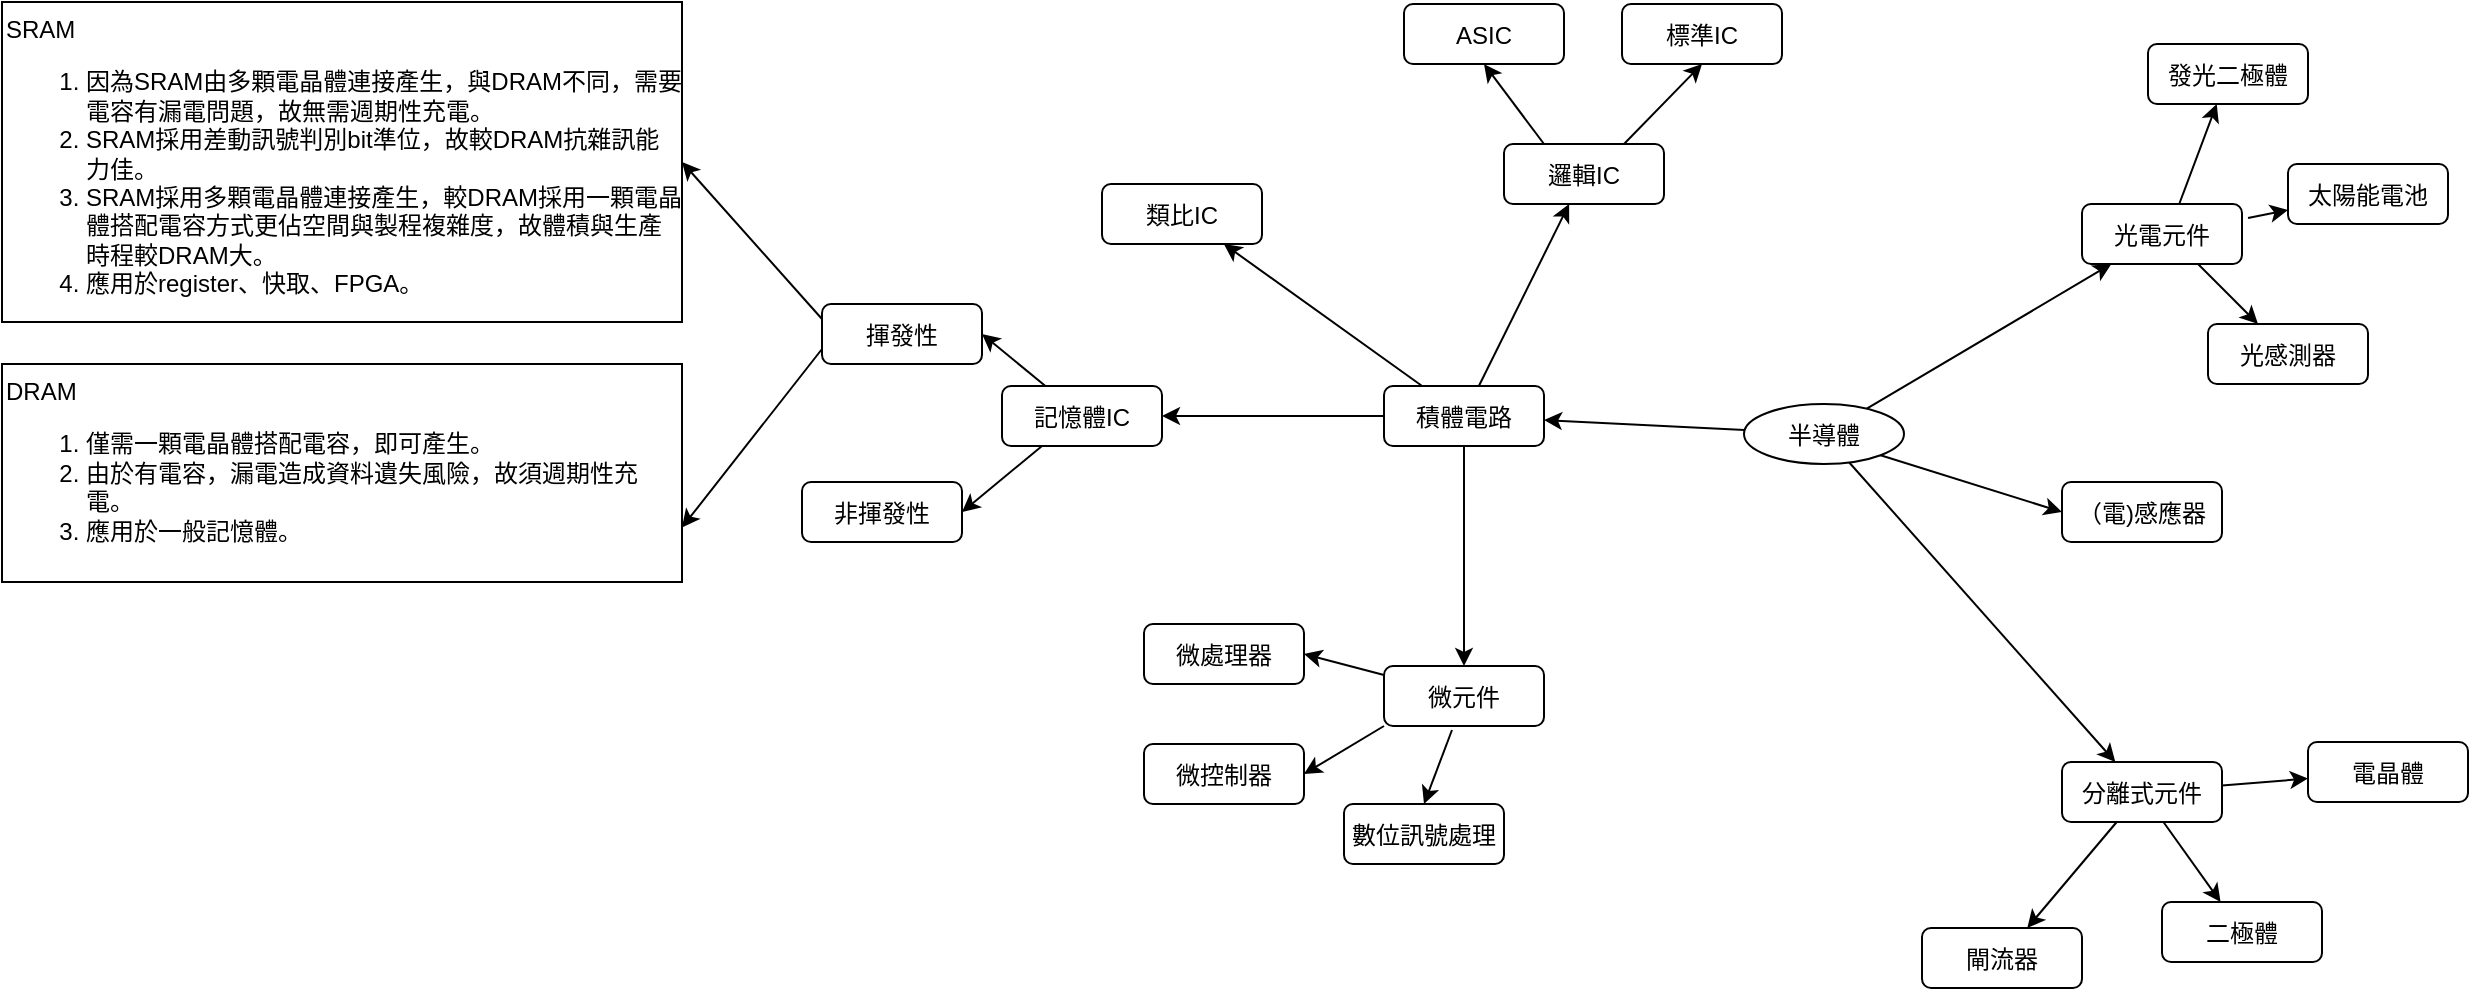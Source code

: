 <mxfile version="20.3.6" type="github" pages="2">
  <diagram id="6a731a19-8d31-9384-78a2-239565b7b9f0" name="半導體區分">
    <mxGraphModel dx="1955" dy="469" grid="1" gridSize="10" guides="1" tooltips="1" connect="1" arrows="1" fold="1" page="1" pageScale="1" pageWidth="1169" pageHeight="827" background="none" math="0" shadow="0">
      <root>
        <mxCell id="0" />
        <mxCell id="1" parent="0" />
        <mxCell id="VzC4P6SlFVmQ4FC_rzFb-1521" value="半導體" style="ellipse" parent="1" vertex="1">
          <mxGeometry x="191" y="201" width="80" height="30" as="geometry" />
        </mxCell>
        <mxCell id="VzC4P6SlFVmQ4FC_rzFb-1522" value="積體電路" style="rounded=1;" parent="1" vertex="1">
          <mxGeometry x="11" y="192" width="80" height="30" as="geometry" />
        </mxCell>
        <mxCell id="VzC4P6SlFVmQ4FC_rzFb-1523" value="" style="curved=1;edgeStyle=orthogonalEdgeStyle;noEdgeStyle=1;" parent="1" source="VzC4P6SlFVmQ4FC_rzFb-1521" target="VzC4P6SlFVmQ4FC_rzFb-1522" edge="1">
          <mxGeometry relative="1" as="geometry">
            <Array as="points" />
          </mxGeometry>
        </mxCell>
        <mxCell id="VzC4P6SlFVmQ4FC_rzFb-1524" value="分離式元件" style="rounded=1;" parent="1" vertex="1">
          <mxGeometry x="350" y="380" width="80" height="30" as="geometry" />
        </mxCell>
        <mxCell id="VzC4P6SlFVmQ4FC_rzFb-1525" value="" style="curved=1;edgeStyle=orthogonalEdgeStyle;noEdgeStyle=1;" parent="1" source="VzC4P6SlFVmQ4FC_rzFb-1521" target="VzC4P6SlFVmQ4FC_rzFb-1524" edge="1">
          <mxGeometry relative="1" as="geometry">
            <Array as="points" />
          </mxGeometry>
        </mxCell>
        <mxCell id="VzC4P6SlFVmQ4FC_rzFb-1526" value="光電元件" style="rounded=1;" parent="1" vertex="1">
          <mxGeometry x="360" y="101" width="80" height="30" as="geometry" />
        </mxCell>
        <mxCell id="VzC4P6SlFVmQ4FC_rzFb-1527" value="" style="curved=1;edgeStyle=orthogonalEdgeStyle;noEdgeStyle=1;" parent="1" source="VzC4P6SlFVmQ4FC_rzFb-1521" target="VzC4P6SlFVmQ4FC_rzFb-1526" edge="1">
          <mxGeometry relative="1" as="geometry">
            <Array as="points" />
          </mxGeometry>
        </mxCell>
        <mxCell id="VzC4P6SlFVmQ4FC_rzFb-1528" value="邏輯IC" style="rounded=1;" parent="1" vertex="1">
          <mxGeometry x="71" y="71" width="80" height="30" as="geometry" />
        </mxCell>
        <mxCell id="VzC4P6SlFVmQ4FC_rzFb-1529" value="" style="curved=1;edgeStyle=orthogonalEdgeStyle;noEdgeStyle=1;" parent="1" source="VzC4P6SlFVmQ4FC_rzFb-1522" target="VzC4P6SlFVmQ4FC_rzFb-1528" edge="1">
          <mxGeometry relative="1" as="geometry">
            <Array as="points" />
          </mxGeometry>
        </mxCell>
        <mxCell id="VzC4P6SlFVmQ4FC_rzFb-1530" value="類比IC" style="rounded=1;" parent="1" vertex="1">
          <mxGeometry x="-130" y="91" width="80" height="30" as="geometry" />
        </mxCell>
        <mxCell id="VzC4P6SlFVmQ4FC_rzFb-1531" value="" style="curved=1;edgeStyle=orthogonalEdgeStyle;noEdgeStyle=1;" parent="1" source="VzC4P6SlFVmQ4FC_rzFb-1522" target="VzC4P6SlFVmQ4FC_rzFb-1530" edge="1">
          <mxGeometry relative="1" as="geometry">
            <Array as="points" />
          </mxGeometry>
        </mxCell>
        <mxCell id="VzC4P6SlFVmQ4FC_rzFb-1532" value="微元件" style="rounded=1;" parent="1" vertex="1">
          <mxGeometry x="11" y="332" width="80" height="30" as="geometry" />
        </mxCell>
        <mxCell id="VzC4P6SlFVmQ4FC_rzFb-1533" value="" style="curved=1;edgeStyle=orthogonalEdgeStyle;noEdgeStyle=1;" parent="1" source="VzC4P6SlFVmQ4FC_rzFb-1522" target="VzC4P6SlFVmQ4FC_rzFb-1532" edge="1">
          <mxGeometry relative="1" as="geometry">
            <Array as="points" />
          </mxGeometry>
        </mxCell>
        <mxCell id="h6Td82MGGuI3vyaXkmnu-2" value="" style="rounded=0;orthogonalLoop=1;jettySize=auto;html=1;entryX=1;entryY=0.5;entryDx=0;entryDy=0;" edge="1" parent="1" source="VzC4P6SlFVmQ4FC_rzFb-1534" target="h6Td82MGGuI3vyaXkmnu-3">
          <mxGeometry relative="1" as="geometry">
            <mxPoint x="-140" y="127" as="targetPoint" />
          </mxGeometry>
        </mxCell>
        <mxCell id="VzC4P6SlFVmQ4FC_rzFb-1534" value="記憶體IC" style="rounded=1;" parent="1" vertex="1">
          <mxGeometry x="-180" y="192" width="80" height="30" as="geometry" />
        </mxCell>
        <mxCell id="VzC4P6SlFVmQ4FC_rzFb-1535" value="" style="curved=1;edgeStyle=orthogonalEdgeStyle;noEdgeStyle=1;" parent="1" source="VzC4P6SlFVmQ4FC_rzFb-1522" target="VzC4P6SlFVmQ4FC_rzFb-1534" edge="1">
          <mxGeometry relative="1" as="geometry">
            <Array as="points" />
          </mxGeometry>
        </mxCell>
        <mxCell id="VzC4P6SlFVmQ4FC_rzFb-1536" value="二極體" style="rounded=1;" parent="1" vertex="1">
          <mxGeometry x="400" y="450" width="80" height="30" as="geometry" />
        </mxCell>
        <mxCell id="VzC4P6SlFVmQ4FC_rzFb-1537" value="" style="curved=1;edgeStyle=orthogonalEdgeStyle;noEdgeStyle=1;" parent="1" source="VzC4P6SlFVmQ4FC_rzFb-1524" target="VzC4P6SlFVmQ4FC_rzFb-1536" edge="1">
          <mxGeometry relative="1" as="geometry">
            <Array as="points" />
          </mxGeometry>
        </mxCell>
        <mxCell id="VzC4P6SlFVmQ4FC_rzFb-1538" value="電晶體" style="rounded=1;" parent="1" vertex="1">
          <mxGeometry x="473" y="370" width="80" height="30" as="geometry" />
        </mxCell>
        <mxCell id="VzC4P6SlFVmQ4FC_rzFb-1539" value="" style="curved=1;edgeStyle=orthogonalEdgeStyle;noEdgeStyle=1;" parent="1" source="VzC4P6SlFVmQ4FC_rzFb-1524" target="VzC4P6SlFVmQ4FC_rzFb-1538" edge="1">
          <mxGeometry relative="1" as="geometry">
            <Array as="points" />
          </mxGeometry>
        </mxCell>
        <mxCell id="VzC4P6SlFVmQ4FC_rzFb-1540" value="閘流器" style="rounded=1;" parent="1" vertex="1">
          <mxGeometry x="280" y="463" width="80" height="30" as="geometry" />
        </mxCell>
        <mxCell id="VzC4P6SlFVmQ4FC_rzFb-1541" value="" style="curved=1;edgeStyle=orthogonalEdgeStyle;noEdgeStyle=1;" parent="1" source="VzC4P6SlFVmQ4FC_rzFb-1524" target="VzC4P6SlFVmQ4FC_rzFb-1540" edge="1">
          <mxGeometry relative="1" as="geometry">
            <Array as="points" />
          </mxGeometry>
        </mxCell>
        <mxCell id="VzC4P6SlFVmQ4FC_rzFb-1546" value="太陽能電池" style="rounded=1;" parent="1" vertex="1">
          <mxGeometry x="463" y="81" width="80" height="30" as="geometry" />
        </mxCell>
        <mxCell id="VzC4P6SlFVmQ4FC_rzFb-1547" value="光感測器" style="rounded=1;" parent="1" vertex="1">
          <mxGeometry x="423" y="161" width="80" height="30" as="geometry" />
        </mxCell>
        <mxCell id="VzC4P6SlFVmQ4FC_rzFb-1548" value="發光二極體" style="rounded=1;" parent="1" vertex="1">
          <mxGeometry x="393" y="21" width="80" height="30" as="geometry" />
        </mxCell>
        <mxCell id="VzC4P6SlFVmQ4FC_rzFb-1549" value="" style="endArrow=classic;html=1;rounded=0;strokeWidth=1;exitDx=0;exitDy=0;entryDx=0;entryDy=0;edgeStyle=orthogonalEdgeStyle;noEdgeStyle=1;" parent="1" target="VzC4P6SlFVmQ4FC_rzFb-1546" edge="1">
          <mxGeometry width="50" height="50" relative="1" as="geometry">
            <mxPoint x="443" y="108" as="sourcePoint" />
            <mxPoint x="1822" y="30" as="targetPoint" />
            <Array as="points" />
          </mxGeometry>
        </mxCell>
        <mxCell id="VzC4P6SlFVmQ4FC_rzFb-1550" value="" style="endArrow=classic;html=1;rounded=0;strokeWidth=1;exitDx=0;exitDy=0;entryDx=0;entryDy=0;edgeStyle=orthogonalEdgeStyle;noEdgeStyle=1;" parent="1" target="VzC4P6SlFVmQ4FC_rzFb-1547" edge="1">
          <mxGeometry width="50" height="50" relative="1" as="geometry">
            <mxPoint x="418" y="131" as="sourcePoint" />
            <mxPoint x="2041.995" y="-65.0" as="targetPoint" />
            <Array as="points" />
          </mxGeometry>
        </mxCell>
        <mxCell id="VzC4P6SlFVmQ4FC_rzFb-1551" value="" style="endArrow=classic;html=1;rounded=0;strokeWidth=1;exitDx=0;exitDy=0;entryDx=0;entryDy=0;edgeStyle=orthogonalEdgeStyle;noEdgeStyle=1;" parent="1" target="VzC4P6SlFVmQ4FC_rzFb-1548" edge="1">
          <mxGeometry width="50" height="50" relative="1" as="geometry">
            <mxPoint x="408.625" y="101" as="sourcePoint" />
            <mxPoint x="2041.995" y="12.25" as="targetPoint" />
            <Array as="points" />
          </mxGeometry>
        </mxCell>
        <mxCell id="h6Td82MGGuI3vyaXkmnu-3" value="揮發性" style="rounded=1;" vertex="1" parent="1">
          <mxGeometry x="-270" y="151" width="80" height="30" as="geometry" />
        </mxCell>
        <mxCell id="h6Td82MGGuI3vyaXkmnu-5" value="非揮發性" style="rounded=1;" vertex="1" parent="1">
          <mxGeometry x="-280" y="240" width="80" height="30" as="geometry" />
        </mxCell>
        <mxCell id="h6Td82MGGuI3vyaXkmnu-6" value="" style="rounded=0;orthogonalLoop=1;jettySize=auto;html=1;entryX=1;entryY=0.5;entryDx=0;entryDy=0;exitX=0.25;exitY=1;exitDx=0;exitDy=0;" edge="1" parent="1" source="VzC4P6SlFVmQ4FC_rzFb-1534" target="h6Td82MGGuI3vyaXkmnu-5">
          <mxGeometry relative="1" as="geometry">
            <mxPoint x="-148.293" y="202" as="sourcePoint" />
            <mxPoint x="-180" y="176" as="targetPoint" />
          </mxGeometry>
        </mxCell>
        <mxCell id="h6Td82MGGuI3vyaXkmnu-8" value="ASIC" style="rounded=1;" vertex="1" parent="1">
          <mxGeometry x="21" y="1" width="80" height="30" as="geometry" />
        </mxCell>
        <mxCell id="h6Td82MGGuI3vyaXkmnu-9" value="標準IC" style="rounded=1;" vertex="1" parent="1">
          <mxGeometry x="130" y="1" width="80" height="30" as="geometry" />
        </mxCell>
        <mxCell id="h6Td82MGGuI3vyaXkmnu-10" value="" style="rounded=0;orthogonalLoop=1;jettySize=auto;html=1;entryX=0.5;entryY=1;entryDx=0;entryDy=0;exitX=0.25;exitY=0;exitDx=0;exitDy=0;" edge="1" parent="1" source="VzC4P6SlFVmQ4FC_rzFb-1528" target="h6Td82MGGuI3vyaXkmnu-8">
          <mxGeometry relative="1" as="geometry">
            <mxPoint x="-128.293" y="152" as="sourcePoint" />
            <mxPoint x="-160" y="126" as="targetPoint" />
          </mxGeometry>
        </mxCell>
        <mxCell id="h6Td82MGGuI3vyaXkmnu-11" value="" style="rounded=0;orthogonalLoop=1;jettySize=auto;html=1;entryX=0.5;entryY=1;entryDx=0;entryDy=0;exitX=0.75;exitY=0;exitDx=0;exitDy=0;" edge="1" parent="1" source="VzC4P6SlFVmQ4FC_rzFb-1528" target="h6Td82MGGuI3vyaXkmnu-9">
          <mxGeometry relative="1" as="geometry">
            <mxPoint x="101" y="81" as="sourcePoint" />
            <mxPoint x="71" y="41" as="targetPoint" />
          </mxGeometry>
        </mxCell>
        <mxCell id="h6Td82MGGuI3vyaXkmnu-12" value="微處理器" style="rounded=1;" vertex="1" parent="1">
          <mxGeometry x="-109" y="311" width="80" height="30" as="geometry" />
        </mxCell>
        <mxCell id="h6Td82MGGuI3vyaXkmnu-13" value="微控制器" style="rounded=1;" vertex="1" parent="1">
          <mxGeometry x="-109" y="371" width="80" height="30" as="geometry" />
        </mxCell>
        <mxCell id="h6Td82MGGuI3vyaXkmnu-14" value="數位訊號處理" style="rounded=1;" vertex="1" parent="1">
          <mxGeometry x="-9" y="401" width="80" height="30" as="geometry" />
        </mxCell>
        <mxCell id="h6Td82MGGuI3vyaXkmnu-15" value="" style="rounded=0;orthogonalLoop=1;jettySize=auto;html=1;entryX=1;entryY=0.5;entryDx=0;entryDy=0;" edge="1" parent="1" source="VzC4P6SlFVmQ4FC_rzFb-1532" target="h6Td82MGGuI3vyaXkmnu-12">
          <mxGeometry relative="1" as="geometry">
            <mxPoint x="11" y="252" as="sourcePoint" />
            <mxPoint x="-29" y="257" as="targetPoint" />
          </mxGeometry>
        </mxCell>
        <mxCell id="h6Td82MGGuI3vyaXkmnu-16" value="" style="rounded=0;orthogonalLoop=1;jettySize=auto;html=1;entryX=1;entryY=0.5;entryDx=0;entryDy=0;exitX=0;exitY=1;exitDx=0;exitDy=0;" edge="1" parent="1" source="VzC4P6SlFVmQ4FC_rzFb-1532" target="h6Td82MGGuI3vyaXkmnu-13">
          <mxGeometry relative="1" as="geometry">
            <mxPoint x="21" y="346.5" as="sourcePoint" />
            <mxPoint x="-19" y="336" as="targetPoint" />
          </mxGeometry>
        </mxCell>
        <mxCell id="h6Td82MGGuI3vyaXkmnu-17" value="" style="rounded=0;orthogonalLoop=1;jettySize=auto;html=1;entryX=0.5;entryY=0;entryDx=0;entryDy=0;exitX=0.425;exitY=1.067;exitDx=0;exitDy=0;exitPerimeter=0;" edge="1" parent="1" source="VzC4P6SlFVmQ4FC_rzFb-1532" target="h6Td82MGGuI3vyaXkmnu-14">
          <mxGeometry relative="1" as="geometry">
            <mxPoint x="21" y="372" as="sourcePoint" />
            <mxPoint x="-19" y="396" as="targetPoint" />
          </mxGeometry>
        </mxCell>
        <mxCell id="h6Td82MGGuI3vyaXkmnu-18" value="（電)感應器" style="rounded=1;" vertex="1" parent="1">
          <mxGeometry x="350" y="240" width="80" height="30" as="geometry" />
        </mxCell>
        <mxCell id="h6Td82MGGuI3vyaXkmnu-19" value="" style="curved=1;edgeStyle=orthogonalEdgeStyle;noEdgeStyle=1;exitX=1;exitY=1;exitDx=0;exitDy=0;entryX=0;entryY=0.5;entryDx=0;entryDy=0;" edge="1" parent="1" source="VzC4P6SlFVmQ4FC_rzFb-1521" target="h6Td82MGGuI3vyaXkmnu-18">
          <mxGeometry relative="1" as="geometry">
            <Array as="points" />
            <mxPoint x="262.343" y="213.314" as="sourcePoint" />
            <mxPoint x="384.65" y="141" as="targetPoint" />
          </mxGeometry>
        </mxCell>
        <mxCell id="ywLFDJFTiHp6_1PcoaBs-1" value="SRAM&lt;br&gt;&lt;ol&gt;&lt;li&gt;因為SRAM由多顆電晶體連接產生，與DRAM不同，需要電容有漏電問題，故無需週期性充電。&lt;br&gt;&lt;/li&gt;&lt;li&gt;SRAM採用差動訊號判別bit準位，故較DRAM抗雜訊能力佳。&lt;br&gt;&lt;/li&gt;&lt;li&gt;SRAM採用多顆電晶體連接產生，較DRAM採用一顆電晶體搭配電容方式更佔空間與製程複雜度，故體積與生產時程較DRAM大。&lt;br&gt;&lt;/li&gt;&lt;li&gt;應用於register、快取、FPGA。&lt;br&gt;&lt;/li&gt;&lt;/ol&gt;" style="rounded=0;align=left;verticalAlign=top;whiteSpace=wrap;html=1;" vertex="1" parent="1">
          <mxGeometry x="-680" width="340" height="160" as="geometry" />
        </mxCell>
        <mxCell id="ywLFDJFTiHp6_1PcoaBs-2" value="DRAM&lt;br&gt;&lt;ol&gt;&lt;li&gt;僅需一顆電晶體搭配電容，即可產生。&lt;br&gt;&lt;/li&gt;&lt;li&gt;由於有電容，漏電造成資料遺失風險，故須週期性充電。&lt;br&gt;&lt;/li&gt;&lt;li&gt;應用於一般記憶體。&lt;/li&gt;&lt;/ol&gt;" style="rounded=0;align=left;whiteSpace=wrap;verticalAlign=top;html=1;" vertex="1" parent="1">
          <mxGeometry x="-680" y="181" width="340" height="109" as="geometry" />
        </mxCell>
        <mxCell id="ywLFDJFTiHp6_1PcoaBs-3" value="" style="rounded=0;orthogonalLoop=1;jettySize=auto;html=1;entryX=1;entryY=0.5;entryDx=0;entryDy=0;exitX=0;exitY=0.25;exitDx=0;exitDy=0;" edge="1" parent="1" source="h6Td82MGGuI3vyaXkmnu-3" target="ywLFDJFTiHp6_1PcoaBs-1">
          <mxGeometry relative="1" as="geometry">
            <mxPoint x="-148.293" y="202" as="sourcePoint" />
            <mxPoint x="-180" y="176" as="targetPoint" />
          </mxGeometry>
        </mxCell>
        <mxCell id="ywLFDJFTiHp6_1PcoaBs-4" value="" style="rounded=0;orthogonalLoop=1;jettySize=auto;html=1;entryX=1;entryY=0.75;entryDx=0;entryDy=0;exitX=0;exitY=0.75;exitDx=0;exitDy=0;" edge="1" parent="1" source="h6Td82MGGuI3vyaXkmnu-3" target="ywLFDJFTiHp6_1PcoaBs-2">
          <mxGeometry relative="1" as="geometry">
            <mxPoint x="-260" y="168.5" as="sourcePoint" />
            <mxPoint x="-280" y="136" as="targetPoint" />
          </mxGeometry>
        </mxCell>
      </root>
    </mxGraphModel>
  </diagram>
  <diagram id="P9ehJL9JK1k5O2LZ1ZSF" name="半導體時間軸">
    <mxGraphModel dx="786" dy="469" grid="1" gridSize="10" guides="1" tooltips="1" connect="1" arrows="1" fold="1" page="1" pageScale="1" pageWidth="827" pageHeight="1169" math="0" shadow="0">
      <root>
        <mxCell id="0" />
        <mxCell id="1" parent="0" />
        <mxCell id="TzOzlzXY699ys9c-U51N-1" value="Jan" style="shape=step;whiteSpace=wrap;html=1;fontSize=28;fillColor=#0080FF;fontColor=#FFFFFF;strokeColor=none;" vertex="1" parent="1">
          <mxGeometry x="20" y="90" width="170" height="80" as="geometry" />
        </mxCell>
        <mxCell id="TzOzlzXY699ys9c-U51N-2" value="Mar" style="shape=step;whiteSpace=wrap;html=1;fontSize=28;fillColor=#0075E8;fontColor=#FFFFFF;strokeColor=none;" vertex="1" parent="1">
          <mxGeometry x="170" y="90" width="170" height="80" as="geometry" />
        </mxCell>
        <mxCell id="TzOzlzXY699ys9c-U51N-3" value="May" style="shape=step;whiteSpace=wrap;html=1;fontSize=28;fillColor=#0067CC;fontColor=#FFFFFF;strokeColor=none;" vertex="1" parent="1">
          <mxGeometry x="320" y="90" width="170" height="80" as="geometry" />
        </mxCell>
        <mxCell id="TzOzlzXY699ys9c-U51N-4" value="July" style="shape=step;whiteSpace=wrap;html=1;fontSize=28;fillColor=#0062C4;fontColor=#FFFFFF;strokeColor=none;" vertex="1" parent="1">
          <mxGeometry x="470" y="90" width="170" height="80" as="geometry" />
        </mxCell>
        <mxCell id="TzOzlzXY699ys9c-U51N-5" value="Sep" style="shape=step;whiteSpace=wrap;html=1;fontSize=28;fillColor=#0059B0;fontColor=#FFFFFF;strokeColor=none;" vertex="1" parent="1">
          <mxGeometry x="620" y="90" width="170" height="80" as="geometry" />
        </mxCell>
        <mxCell id="TzOzlzXY699ys9c-U51N-6" value="Nov" style="shape=step;whiteSpace=wrap;html=1;fontSize=28;fillColor=#004D99;fontColor=#FFFFFF;strokeColor=none;" vertex="1" parent="1">
          <mxGeometry x="770" y="90" width="170" height="80" as="geometry" />
        </mxCell>
        <mxCell id="TzOzlzXY699ys9c-U51N-7" value="2017" style="text;html=1;strokeColor=none;fillColor=#61BAFF;align=center;verticalAlign=middle;whiteSpace=wrap;fontSize=54;fontStyle=1;fontColor=#004D99;" vertex="1" parent="1">
          <mxGeometry x="50" y="20" width="860" height="60" as="geometry" />
        </mxCell>
        <mxCell id="TzOzlzXY699ys9c-U51N-8" value="Lorem ipsum dolor sit amet, consectetur adipisicing elit, sed do eiusmod tempor incididunt ut labore et dolore magna aliqua. Ut enim ad minim veniam, quis nostrud exercitation ullamco laboris nisi ut aliquip ex ea commodo consequat. Duis aute irure dolor in reprehenderit in voluptate velit esse cillum dolore eu fugiat nulla pariatur. Excepteur sint occaecat cupidatat non proident, sunt in culpa qui officia deserunt mollit anim id est laborum.&lt;br&gt;Sed ut perspiciatis unde omnis iste natus error sit voluptatem accusantium doloremque laudantium, totam rem aperiam, eaque ipsa quae ab illo inventore veritatis et quasi architecto beatae vitae dicta sunt explicabo." style="text;spacingTop=-5;fillColor=#ffffff;whiteSpace=wrap;html=1;align=left;fontSize=12;fontFamily=Helvetica;fillColor=none;strokeColor=none;" vertex="1" parent="1">
          <mxGeometry x="30" y="190" width="140" height="470" as="geometry" />
        </mxCell>
        <mxCell id="TzOzlzXY699ys9c-U51N-9" value="Lorem ipsum dolor sit amet, consectetur adipisicing elit, sed do eiusmod tempor incididunt ut labore et dolore magna aliqua. Ut enim ad minim veniam, quis nostrud exercitation ullamco laboris nisi ut aliquip ex ea commodo consequat. Duis aute irure dolor in reprehenderit in voluptate velit esse cillum dolore eu fugiat nulla pariatur. Excepteur sint occaecat cupidatat non proident, sunt in culpa qui officia deserunt mollit anim id est laborum.&lt;br&gt;Sed ut perspiciatis unde omnis iste natus error sit voluptatem accusantium doloremque laudantium, totam rem aperiam, eaque ipsa quae ab illo inventore veritatis et quasi architecto beatae vitae dicta sunt explicabo." style="text;spacingTop=-5;fillColor=#ffffff;whiteSpace=wrap;html=1;align=left;fontSize=12;fontFamily=Helvetica;fillColor=none;strokeColor=none;" vertex="1" parent="1">
          <mxGeometry x="180" y="190" width="140" height="470" as="geometry" />
        </mxCell>
        <mxCell id="TzOzlzXY699ys9c-U51N-10" value="Lorem ipsum dolor sit amet, consectetur adipisicing elit, sed do eiusmod tempor incididunt ut labore et dolore magna aliqua. Ut enim ad minim veniam, quis nostrud exercitation ullamco laboris nisi ut aliquip ex ea commodo consequat. Duis aute irure dolor in reprehenderit in voluptate velit esse cillum dolore eu fugiat nulla pariatur. Excepteur sint occaecat cupidatat non proident, sunt in culpa qui officia deserunt mollit anim id est laborum.&lt;br&gt;Sed ut perspiciatis unde omnis iste natus error sit voluptatem accusantium doloremque laudantium, totam rem aperiam, eaque ipsa quae ab illo inventore veritatis et quasi architecto beatae vitae dicta sunt explicabo." style="text;spacingTop=-5;fillColor=#ffffff;whiteSpace=wrap;html=1;align=left;fontSize=12;fontFamily=Helvetica;fillColor=none;strokeColor=none;" vertex="1" parent="1">
          <mxGeometry x="330" y="190" width="140" height="470" as="geometry" />
        </mxCell>
        <mxCell id="TzOzlzXY699ys9c-U51N-11" value="Lorem ipsum dolor sit amet, consectetur adipisicing elit, sed do eiusmod tempor incididunt ut labore et dolore magna aliqua. Ut enim ad minim veniam, quis nostrud exercitation ullamco laboris nisi ut aliquip ex ea commodo consequat. Duis aute irure dolor in reprehenderit in voluptate velit esse cillum dolore eu fugiat nulla pariatur. Excepteur sint occaecat cupidatat non proident, sunt in culpa qui officia deserunt mollit anim id est laborum.&lt;br&gt;Sed ut perspiciatis unde omnis iste natus error sit voluptatem accusantium doloremque laudantium, totam rem aperiam, eaque ipsa quae ab illo inventore veritatis et quasi architecto beatae vitae dicta sunt explicabo." style="text;spacingTop=-5;fillColor=#ffffff;whiteSpace=wrap;html=1;align=left;fontSize=12;fontFamily=Helvetica;fillColor=none;strokeColor=none;" vertex="1" parent="1">
          <mxGeometry x="480" y="190" width="140" height="470" as="geometry" />
        </mxCell>
        <mxCell id="TzOzlzXY699ys9c-U51N-12" value="Lorem ipsum dolor sit amet, consectetur adipisicing elit, sed do eiusmod tempor incididunt ut labore et dolore magna aliqua. Ut enim ad minim veniam, quis nostrud exercitation ullamco laboris nisi ut aliquip ex ea commodo consequat. Duis aute irure dolor in reprehenderit in voluptate velit esse cillum dolore eu fugiat nulla pariatur. Excepteur sint occaecat cupidatat non proident, sunt in culpa qui officia deserunt mollit anim id est laborum.&lt;br&gt;Sed ut perspiciatis unde omnis iste natus error sit voluptatem accusantium doloremque laudantium, totam rem aperiam, eaque ipsa quae ab illo inventore veritatis et quasi architecto beatae vitae dicta sunt explicabo." style="text;spacingTop=-5;fillColor=#ffffff;whiteSpace=wrap;html=1;align=left;fontSize=12;fontFamily=Helvetica;fillColor=none;strokeColor=none;" vertex="1" parent="1">
          <mxGeometry x="630" y="190" width="140" height="470" as="geometry" />
        </mxCell>
        <mxCell id="TzOzlzXY699ys9c-U51N-13" value="Lorem ipsum dolor sit amet, consectetur adipisicing elit, sed do eiusmod tempor incididunt ut labore et dolore magna aliqua. Ut enim ad minim veniam, quis nostrud exercitation ullamco laboris nisi ut aliquip ex ea commodo consequat. Duis aute irure dolor in reprehenderit in voluptate velit esse cillum dolore eu fugiat nulla pariatur. Excepteur sint occaecat cupidatat non proident, sunt in culpa qui officia deserunt mollit anim id est laborum.&lt;br&gt;Sed ut perspiciatis unde omnis iste natus error sit voluptatem accusantium doloremque laudantium, totam rem aperiam, eaque ipsa quae ab illo inventore veritatis et quasi architecto beatae vitae dicta sunt explicabo." style="text;spacingTop=-5;fillColor=#ffffff;whiteSpace=wrap;html=1;align=left;fontSize=12;fontFamily=Helvetica;fillColor=none;strokeColor=none;" vertex="1" parent="1">
          <mxGeometry x="785" y="190" width="140" height="470" as="geometry" />
        </mxCell>
      </root>
    </mxGraphModel>
  </diagram>
</mxfile>
